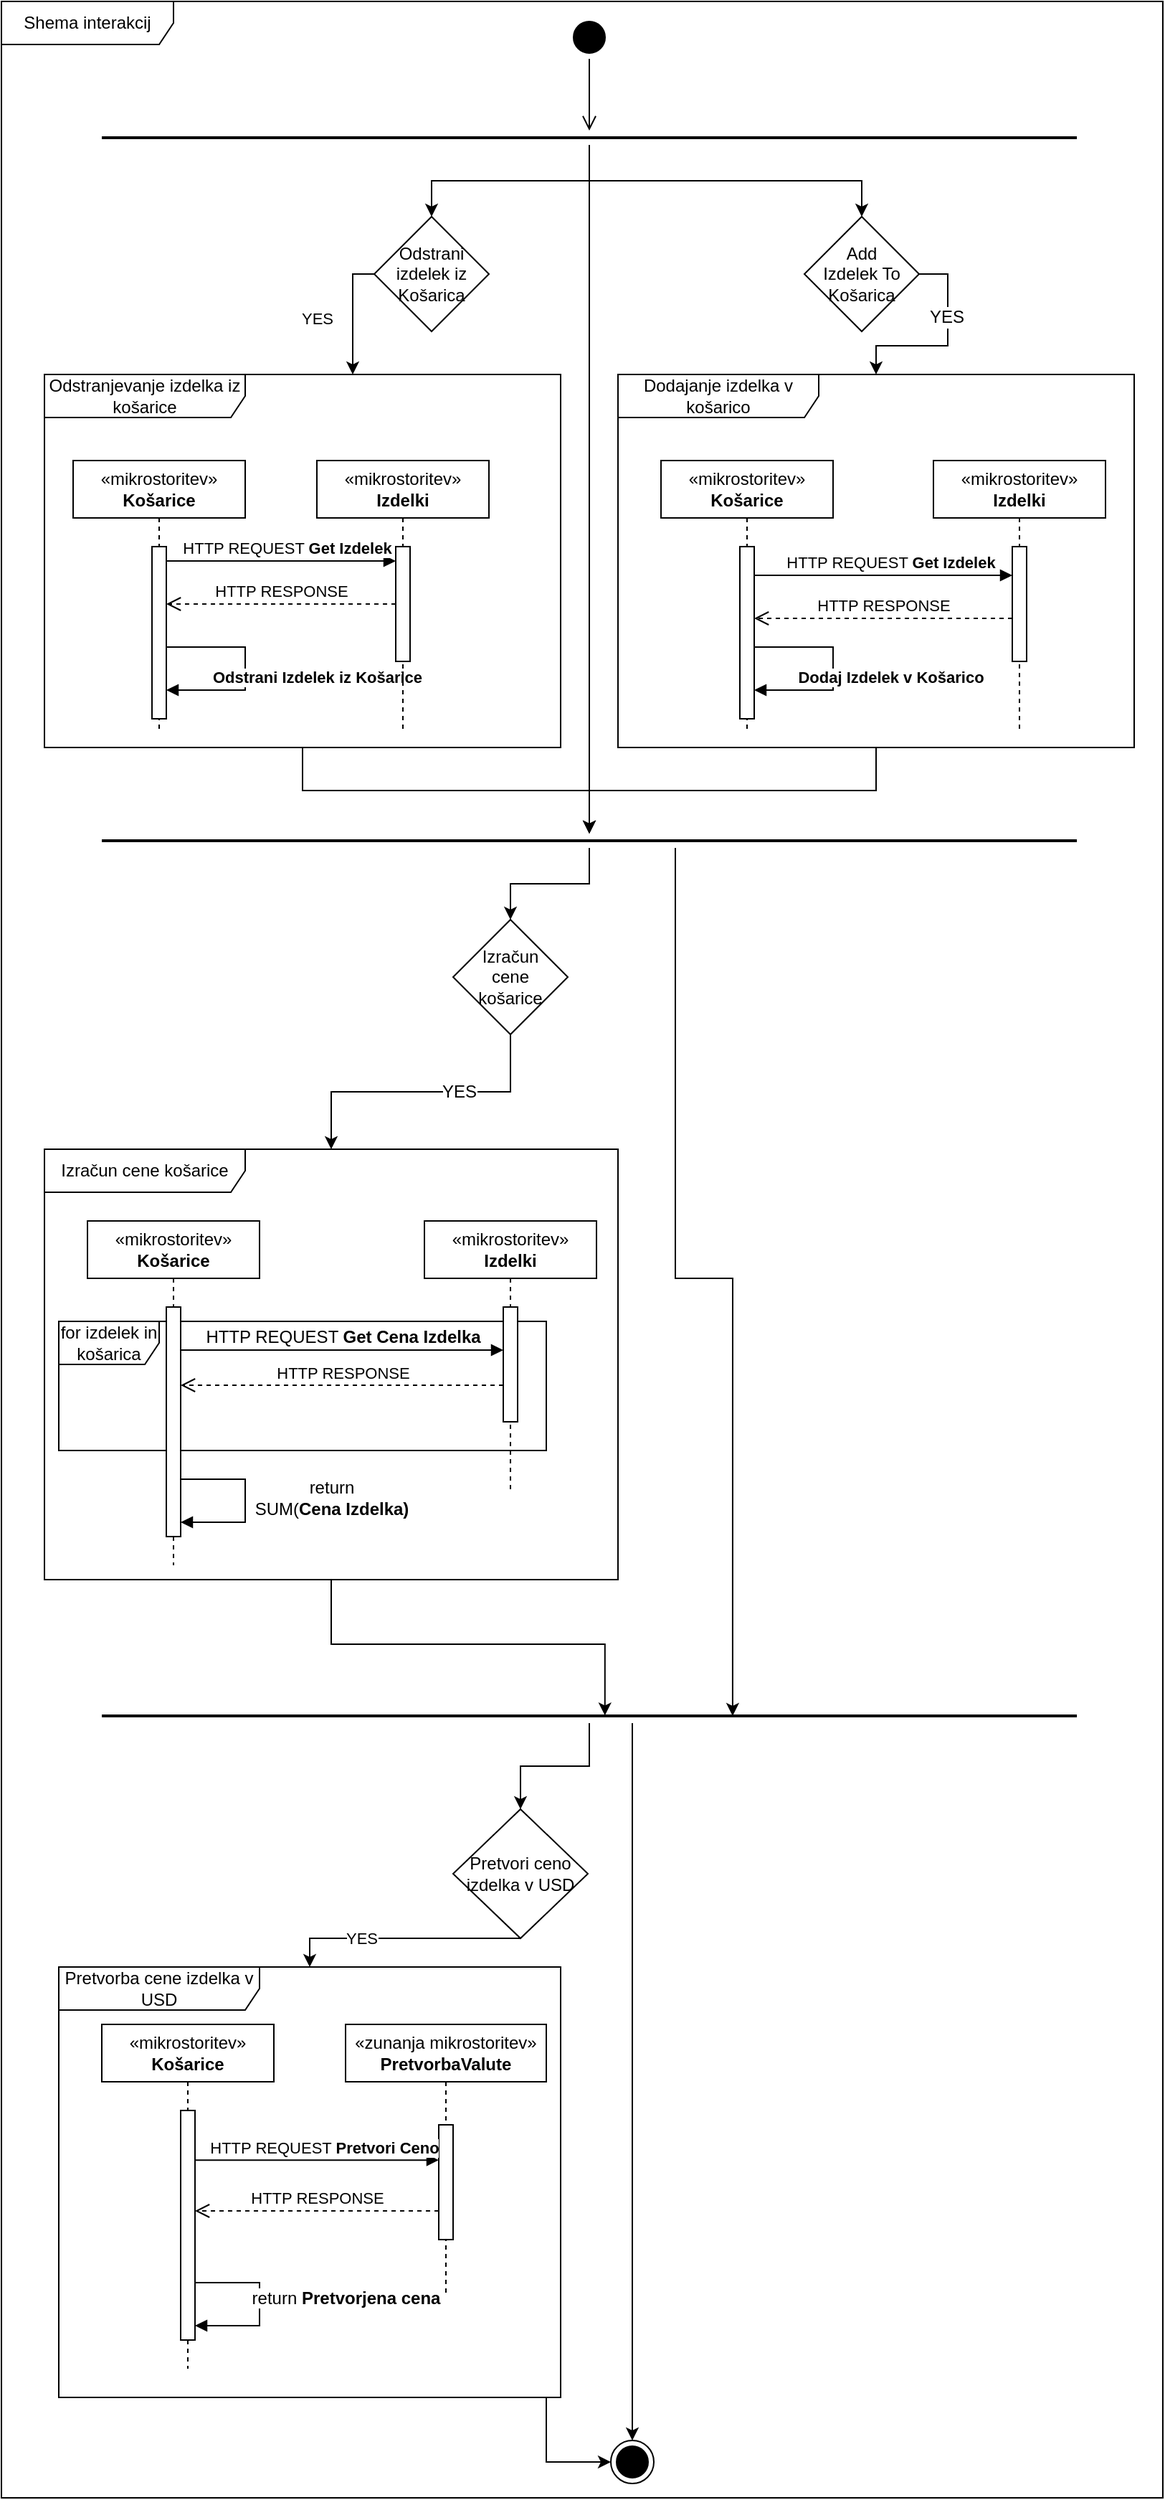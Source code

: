 <mxfile version="20.8.0" type="device"><diagram id="vwIaIcyhZmtVb6L2yKm8" name="Page-1"><mxGraphModel dx="2589" dy="1424" grid="1" gridSize="10" guides="1" tooltips="1" connect="1" arrows="1" fold="1" page="1" pageScale="1" pageWidth="827" pageHeight="1169" math="0" shadow="0"><root><mxCell id="0"/><mxCell id="1" parent="0"/><mxCell id="CDUhi3CJ7W0mHdFhsXBt-1" value="Shema interakcij" style="shape=umlFrame;whiteSpace=wrap;html=1;width=120;height=30;" parent="1" vertex="1"><mxGeometry x="10" y="40" width="810" height="1740" as="geometry"/></mxCell><mxCell id="AWrvgOG05erWAecbOeMO-2" style="edgeStyle=orthogonalEdgeStyle;rounded=0;orthogonalLoop=1;jettySize=auto;html=1;entryX=0.516;entryY=0.468;entryDx=0;entryDy=0;entryPerimeter=0;" edge="1" parent="1" source="CDUhi3CJ7W0mHdFhsXBt-52" target="AWrvgOG05erWAecbOeMO-1"><mxGeometry relative="1" as="geometry"/></mxCell><mxCell id="CDUhi3CJ7W0mHdFhsXBt-52" value="Izračun cene košarice" style="shape=umlFrame;whiteSpace=wrap;html=1;strokeColor=#000000;width=140;height=30;" parent="1" vertex="1"><mxGeometry x="40" y="840" width="400" height="300" as="geometry"/></mxCell><mxCell id="CDUhi3CJ7W0mHdFhsXBt-62" value="for izdelek in košarica" style="shape=umlFrame;whiteSpace=wrap;html=1;strokeColor=#000000;fontSize=12;width=70;height=30;" parent="1" vertex="1"><mxGeometry x="50" y="960" width="340" height="90" as="geometry"/></mxCell><mxCell id="CDUhi3CJ7W0mHdFhsXBt-2" value="" style="ellipse;html=1;shape=startState;fillColor=#000000;strokeColor=#000000;" parent="1" vertex="1"><mxGeometry x="405" y="50" width="30" height="30" as="geometry"/></mxCell><mxCell id="CDUhi3CJ7W0mHdFhsXBt-3" value="" style="edgeStyle=orthogonalEdgeStyle;html=1;verticalAlign=bottom;endArrow=open;endSize=8;strokeColor=#000000;rounded=0;" parent="1" source="CDUhi3CJ7W0mHdFhsXBt-2" edge="1"><mxGeometry relative="1" as="geometry"><mxPoint x="420" y="130" as="targetPoint"/><Array as="points"><mxPoint x="420" y="100"/><mxPoint x="420" y="100"/></Array></mxGeometry></mxCell><mxCell id="CDUhi3CJ7W0mHdFhsXBt-4" value="" style="ellipse;html=1;shape=endState;fillColor=#000000;strokeColor=#000000;" parent="1" vertex="1"><mxGeometry x="435" y="1740" width="30" height="30" as="geometry"/></mxCell><mxCell id="CDUhi3CJ7W0mHdFhsXBt-50" style="edgeStyle=orthogonalEdgeStyle;rounded=0;orthogonalLoop=1;jettySize=auto;html=1;strokeColor=#000000;fontSize=12;" parent="1" source="CDUhi3CJ7W0mHdFhsXBt-5" target="CDUhi3CJ7W0mHdFhsXBt-48" edge="1"><mxGeometry relative="1" as="geometry"/></mxCell><mxCell id="CDUhi3CJ7W0mHdFhsXBt-5" value="Odstranjevanje izdelka iz košarice" style="shape=umlFrame;whiteSpace=wrap;html=1;strokeColor=#000000;width=140;height=30;" parent="1" vertex="1"><mxGeometry x="40" y="300" width="360" height="260" as="geometry"/></mxCell><mxCell id="CDUhi3CJ7W0mHdFhsXBt-13" value="«mikrostoritev»&lt;br&gt;&lt;b&gt;Košarice&lt;/b&gt;" style="shape=umlLifeline;perimeter=lifelinePerimeter;whiteSpace=wrap;html=1;container=1;collapsible=0;recursiveResize=0;outlineConnect=0;strokeColor=#000000;" parent="1" vertex="1"><mxGeometry x="60" y="360" width="120" height="190" as="geometry"/></mxCell><mxCell id="CDUhi3CJ7W0mHdFhsXBt-20" value="" style="html=1;points=[];perimeter=orthogonalPerimeter;strokeColor=#000000;" parent="CDUhi3CJ7W0mHdFhsXBt-13" vertex="1"><mxGeometry x="55" y="60" width="10" height="120" as="geometry"/></mxCell><mxCell id="CDUhi3CJ7W0mHdFhsXBt-24" value="&lt;b&gt;Odstrani Izdelek iz Košarice&lt;/b&gt;" style="html=1;verticalAlign=bottom;endArrow=block;rounded=0;strokeColor=#000000;" parent="CDUhi3CJ7W0mHdFhsXBt-13" target="CDUhi3CJ7W0mHdFhsXBt-20" edge="1"><mxGeometry x="0.214" y="-50" width="80" relative="1" as="geometry"><mxPoint x="65" y="130" as="sourcePoint"/><mxPoint x="145" y="130" as="targetPoint"/><Array as="points"><mxPoint x="120" y="130"/><mxPoint x="120" y="160"/></Array><mxPoint x="50" y="50" as="offset"/></mxGeometry></mxCell><mxCell id="CDUhi3CJ7W0mHdFhsXBt-14" value="«mikrostoritev»&lt;br&gt;&lt;b&gt;Izdelki&lt;/b&gt;" style="shape=umlLifeline;perimeter=lifelinePerimeter;whiteSpace=wrap;html=1;container=1;collapsible=0;recursiveResize=0;outlineConnect=0;strokeColor=#000000;" parent="1" vertex="1"><mxGeometry x="230" y="360" width="120" height="190" as="geometry"/></mxCell><mxCell id="CDUhi3CJ7W0mHdFhsXBt-21" value="" style="html=1;points=[];perimeter=orthogonalPerimeter;strokeColor=#000000;" parent="CDUhi3CJ7W0mHdFhsXBt-14" vertex="1"><mxGeometry x="55" y="60" width="10" height="80" as="geometry"/></mxCell><mxCell id="CDUhi3CJ7W0mHdFhsXBt-15" value="HTTP REQUEST &lt;b&gt;Get Izdelek&lt;/b&gt;" style="html=1;verticalAlign=bottom;endArrow=block;rounded=0;strokeColor=#000000;" parent="1" source="CDUhi3CJ7W0mHdFhsXBt-20" target="CDUhi3CJ7W0mHdFhsXBt-21" edge="1"><mxGeometry x="0.05" width="80" relative="1" as="geometry"><mxPoint x="300" y="294.5" as="sourcePoint"/><mxPoint x="380" y="294.5" as="targetPoint"/><Array as="points"><mxPoint x="280" y="430"/></Array><mxPoint as="offset"/></mxGeometry></mxCell><mxCell id="CDUhi3CJ7W0mHdFhsXBt-16" value="HTTP RESPONSE" style="html=1;verticalAlign=bottom;endArrow=open;dashed=1;endSize=8;rounded=0;strokeColor=#000000;" parent="1" source="CDUhi3CJ7W0mHdFhsXBt-21" target="CDUhi3CJ7W0mHdFhsXBt-20" edge="1"><mxGeometry relative="1" as="geometry"><mxPoint x="460" y="330" as="sourcePoint"/><mxPoint x="380" y="330" as="targetPoint"/><Array as="points"><mxPoint x="260" y="460"/></Array></mxGeometry></mxCell><mxCell id="CDUhi3CJ7W0mHdFhsXBt-28" style="edgeStyle=orthogonalEdgeStyle;rounded=0;orthogonalLoop=1;jettySize=auto;html=1;strokeColor=#000000;exitX=0;exitY=0.5;exitDx=0;exitDy=0;" parent="1" source="CDUhi3CJ7W0mHdFhsXBt-27" target="CDUhi3CJ7W0mHdFhsXBt-5" edge="1"><mxGeometry relative="1" as="geometry"><Array as="points"><mxPoint x="255" y="230"/></Array></mxGeometry></mxCell><mxCell id="CDUhi3CJ7W0mHdFhsXBt-29" value="YES" style="edgeLabel;html=1;align=center;verticalAlign=middle;resizable=0;points=[];" parent="CDUhi3CJ7W0mHdFhsXBt-28" vertex="1" connectable="0"><mxGeometry x="0.252" y="-2" relative="1" as="geometry"><mxPoint x="-23" y="-7" as="offset"/></mxGeometry></mxCell><mxCell id="CDUhi3CJ7W0mHdFhsXBt-27" value="Odstrani izdelek iz Košarica" style="rhombus;whiteSpace=wrap;html=1;strokeColor=#000000;" parent="1" vertex="1"><mxGeometry x="270" y="190" width="80" height="80" as="geometry"/></mxCell><mxCell id="CDUhi3CJ7W0mHdFhsXBt-33" style="edgeStyle=orthogonalEdgeStyle;rounded=0;orthogonalLoop=1;jettySize=auto;html=1;strokeColor=#000000;" parent="1" source="CDUhi3CJ7W0mHdFhsXBt-32" target="CDUhi3CJ7W0mHdFhsXBt-27" edge="1"><mxGeometry relative="1" as="geometry"/></mxCell><mxCell id="CDUhi3CJ7W0mHdFhsXBt-35" style="edgeStyle=orthogonalEdgeStyle;rounded=0;orthogonalLoop=1;jettySize=auto;html=1;strokeColor=#000000;fontSize=12;" parent="1" source="CDUhi3CJ7W0mHdFhsXBt-32" target="CDUhi3CJ7W0mHdFhsXBt-34" edge="1"><mxGeometry relative="1" as="geometry"/></mxCell><mxCell id="CDUhi3CJ7W0mHdFhsXBt-49" style="edgeStyle=orthogonalEdgeStyle;rounded=0;orthogonalLoop=1;jettySize=auto;html=1;strokeColor=#000000;fontSize=12;" parent="1" source="CDUhi3CJ7W0mHdFhsXBt-32" target="CDUhi3CJ7W0mHdFhsXBt-48" edge="1"><mxGeometry relative="1" as="geometry"/></mxCell><mxCell id="CDUhi3CJ7W0mHdFhsXBt-32" value="" style="line;strokeWidth=2;html=1;strokeColor=#000000;" parent="1" vertex="1"><mxGeometry x="80" y="130" width="680" height="10" as="geometry"/></mxCell><mxCell id="CDUhi3CJ7W0mHdFhsXBt-39" style="edgeStyle=orthogonalEdgeStyle;rounded=0;orthogonalLoop=1;jettySize=auto;html=1;strokeColor=#000000;fontSize=12;" parent="1" source="CDUhi3CJ7W0mHdFhsXBt-34" target="CDUhi3CJ7W0mHdFhsXBt-36" edge="1"><mxGeometry relative="1" as="geometry"><Array as="points"><mxPoint x="670" y="230"/><mxPoint x="670" y="280"/><mxPoint x="620" y="280"/></Array></mxGeometry></mxCell><mxCell id="CDUhi3CJ7W0mHdFhsXBt-40" value="YES" style="edgeLabel;html=1;align=center;verticalAlign=middle;resizable=0;points=[];fontSize=12;" parent="CDUhi3CJ7W0mHdFhsXBt-39" vertex="1" connectable="0"><mxGeometry x="-0.286" y="-1" relative="1" as="geometry"><mxPoint as="offset"/></mxGeometry></mxCell><mxCell id="CDUhi3CJ7W0mHdFhsXBt-34" value="&lt;font style=&quot;font-size: 12px;&quot;&gt;Add &lt;br&gt;Izdelek To &lt;br&gt;Košarica&lt;/font&gt;" style="rhombus;whiteSpace=wrap;html=1;strokeColor=#000000;" parent="1" vertex="1"><mxGeometry x="570" y="190" width="80" height="80" as="geometry"/></mxCell><mxCell id="CDUhi3CJ7W0mHdFhsXBt-70" style="edgeStyle=orthogonalEdgeStyle;rounded=0;orthogonalLoop=1;jettySize=auto;html=1;strokeColor=#000000;fontSize=12;" parent="1" source="CDUhi3CJ7W0mHdFhsXBt-36" target="CDUhi3CJ7W0mHdFhsXBt-48" edge="1"><mxGeometry relative="1" as="geometry"/></mxCell><mxCell id="CDUhi3CJ7W0mHdFhsXBt-36" value="Dodajanje izdelka v košarico" style="shape=umlFrame;whiteSpace=wrap;html=1;strokeColor=#000000;width=140;height=30;" parent="1" vertex="1"><mxGeometry x="440" y="300" width="360" height="260" as="geometry"/></mxCell><mxCell id="CDUhi3CJ7W0mHdFhsXBt-41" value="«mikrostoritev»&lt;br&gt;&lt;b&gt;Košarice&lt;/b&gt;" style="shape=umlLifeline;perimeter=lifelinePerimeter;whiteSpace=wrap;html=1;container=1;collapsible=0;recursiveResize=0;outlineConnect=0;strokeColor=#000000;" parent="1" vertex="1"><mxGeometry x="470" y="360" width="120" height="190" as="geometry"/></mxCell><mxCell id="CDUhi3CJ7W0mHdFhsXBt-42" value="" style="html=1;points=[];perimeter=orthogonalPerimeter;strokeColor=#000000;" parent="CDUhi3CJ7W0mHdFhsXBt-41" vertex="1"><mxGeometry x="55" y="60" width="10" height="120" as="geometry"/></mxCell><mxCell id="CDUhi3CJ7W0mHdFhsXBt-43" value="&lt;b&gt;Dodaj Izdelek v Košarico&lt;/b&gt;" style="html=1;verticalAlign=bottom;endArrow=block;rounded=0;strokeColor=#000000;" parent="CDUhi3CJ7W0mHdFhsXBt-41" target="CDUhi3CJ7W0mHdFhsXBt-42" edge="1"><mxGeometry x="0.214" y="-40" width="80" relative="1" as="geometry"><mxPoint x="65" y="130" as="sourcePoint"/><mxPoint x="145" y="130" as="targetPoint"/><Array as="points"><mxPoint x="120" y="130"/><mxPoint x="120" y="160"/></Array><mxPoint x="40" y="40" as="offset"/></mxGeometry></mxCell><mxCell id="CDUhi3CJ7W0mHdFhsXBt-44" value="«mikrostoritev»&lt;br&gt;&lt;b&gt;Izdelki&lt;/b&gt;" style="shape=umlLifeline;perimeter=lifelinePerimeter;whiteSpace=wrap;html=1;container=1;collapsible=0;recursiveResize=0;outlineConnect=0;strokeColor=#000000;" parent="1" vertex="1"><mxGeometry x="660" y="360" width="120" height="190" as="geometry"/></mxCell><mxCell id="CDUhi3CJ7W0mHdFhsXBt-45" value="" style="html=1;points=[];perimeter=orthogonalPerimeter;strokeColor=#000000;" parent="CDUhi3CJ7W0mHdFhsXBt-44" vertex="1"><mxGeometry x="55" y="60" width="10" height="80" as="geometry"/></mxCell><mxCell id="CDUhi3CJ7W0mHdFhsXBt-46" value="HTTP REQUEST &lt;b&gt;Get Izdelek&lt;/b&gt;" style="html=1;verticalAlign=bottom;endArrow=block;rounded=0;strokeColor=#000000;" parent="1" source="CDUhi3CJ7W0mHdFhsXBt-42" target="CDUhi3CJ7W0mHdFhsXBt-45" edge="1"><mxGeometry x="0.05" width="80" relative="1" as="geometry"><mxPoint x="540" y="440" as="sourcePoint"/><mxPoint x="700" y="440" as="targetPoint"/><Array as="points"><mxPoint x="695" y="440"/></Array><mxPoint as="offset"/></mxGeometry></mxCell><mxCell id="CDUhi3CJ7W0mHdFhsXBt-47" value="HTTP RESPONSE" style="html=1;verticalAlign=bottom;endArrow=open;dashed=1;endSize=8;rounded=0;strokeColor=#000000;" parent="1" source="CDUhi3CJ7W0mHdFhsXBt-45" target="CDUhi3CJ7W0mHdFhsXBt-42" edge="1"><mxGeometry relative="1" as="geometry"><mxPoint x="700" y="470" as="sourcePoint"/><mxPoint x="540" y="470" as="targetPoint"/><Array as="points"><mxPoint x="675" y="470"/></Array></mxGeometry></mxCell><mxCell id="CDUhi3CJ7W0mHdFhsXBt-54" style="edgeStyle=orthogonalEdgeStyle;rounded=0;orthogonalLoop=1;jettySize=auto;html=1;strokeColor=#000000;fontSize=12;" parent="1" source="CDUhi3CJ7W0mHdFhsXBt-48" target="CDUhi3CJ7W0mHdFhsXBt-53" edge="1"><mxGeometry relative="1" as="geometry"/></mxCell><mxCell id="AWrvgOG05erWAecbOeMO-4" style="edgeStyle=orthogonalEdgeStyle;rounded=0;orthogonalLoop=1;jettySize=auto;html=1;entryX=0.647;entryY=0.5;entryDx=0;entryDy=0;entryPerimeter=0;" edge="1" parent="1" source="CDUhi3CJ7W0mHdFhsXBt-48" target="AWrvgOG05erWAecbOeMO-1"><mxGeometry relative="1" as="geometry"><Array as="points"><mxPoint x="480" y="930"/><mxPoint x="520" y="930"/></Array></mxGeometry></mxCell><mxCell id="CDUhi3CJ7W0mHdFhsXBt-48" value="" style="line;strokeWidth=2;html=1;strokeColor=#000000;" parent="1" vertex="1"><mxGeometry x="80" y="620" width="680" height="10" as="geometry"/></mxCell><mxCell id="CDUhi3CJ7W0mHdFhsXBt-55" style="edgeStyle=orthogonalEdgeStyle;rounded=0;orthogonalLoop=1;jettySize=auto;html=1;strokeColor=#000000;fontSize=12;" parent="1" source="CDUhi3CJ7W0mHdFhsXBt-53" target="CDUhi3CJ7W0mHdFhsXBt-52" edge="1"><mxGeometry relative="1" as="geometry"/></mxCell><mxCell id="CDUhi3CJ7W0mHdFhsXBt-56" value="YES" style="edgeLabel;html=1;align=center;verticalAlign=middle;resizable=0;points=[];fontSize=12;" parent="CDUhi3CJ7W0mHdFhsXBt-55" vertex="1" connectable="0"><mxGeometry x="-0.254" relative="1" as="geometry"><mxPoint as="offset"/></mxGeometry></mxCell><mxCell id="CDUhi3CJ7W0mHdFhsXBt-53" value="Izračun&lt;br&gt;cene&lt;br&gt;košarice" style="rhombus;whiteSpace=wrap;html=1;strokeColor=#000000;fontSize=12;" parent="1" vertex="1"><mxGeometry x="325" y="680" width="80" height="80" as="geometry"/></mxCell><mxCell id="CDUhi3CJ7W0mHdFhsXBt-57" value="«mikrostoritev»&lt;br&gt;&lt;b&gt;Košarice&lt;/b&gt;" style="shape=umlLifeline;perimeter=lifelinePerimeter;whiteSpace=wrap;html=1;container=1;collapsible=0;recursiveResize=0;outlineConnect=0;strokeColor=#000000;" parent="1" vertex="1"><mxGeometry x="70" y="890" width="120" height="240" as="geometry"/></mxCell><mxCell id="CDUhi3CJ7W0mHdFhsXBt-58" value="" style="html=1;points=[];perimeter=orthogonalPerimeter;strokeColor=#000000;" parent="CDUhi3CJ7W0mHdFhsXBt-57" vertex="1"><mxGeometry x="55" y="60" width="10" height="160" as="geometry"/></mxCell><mxCell id="CDUhi3CJ7W0mHdFhsXBt-65" value="return &lt;br&gt;SUM(&lt;b&gt;Cena Izdelka)&lt;/b&gt;" style="html=1;verticalAlign=bottom;endArrow=block;rounded=0;strokeColor=#000000;fontSize=12;" parent="CDUhi3CJ7W0mHdFhsXBt-57" target="CDUhi3CJ7W0mHdFhsXBt-58" edge="1"><mxGeometry x="0.25" y="-60" width="80" relative="1" as="geometry"><mxPoint x="65" y="180" as="sourcePoint"/><mxPoint x="145" y="180" as="targetPoint"/><Array as="points"><mxPoint x="110" y="180"/><mxPoint x="110" y="210"/></Array><mxPoint x="60" y="60" as="offset"/></mxGeometry></mxCell><mxCell id="CDUhi3CJ7W0mHdFhsXBt-60" value="«mikrostoritev»&lt;br&gt;&lt;b&gt;Izdelki&lt;/b&gt;" style="shape=umlLifeline;perimeter=lifelinePerimeter;whiteSpace=wrap;html=1;container=1;collapsible=0;recursiveResize=0;outlineConnect=0;strokeColor=#000000;" parent="1" vertex="1"><mxGeometry x="305" y="890" width="120" height="190" as="geometry"/></mxCell><mxCell id="CDUhi3CJ7W0mHdFhsXBt-61" value="" style="html=1;points=[];perimeter=orthogonalPerimeter;strokeColor=#000000;" parent="CDUhi3CJ7W0mHdFhsXBt-60" vertex="1"><mxGeometry x="55" y="60" width="10" height="80" as="geometry"/></mxCell><mxCell id="CDUhi3CJ7W0mHdFhsXBt-63" value="HTTP REQUEST &lt;b&gt;Get Cena Izdelka&lt;/b&gt;" style="html=1;verticalAlign=bottom;endArrow=block;rounded=0;strokeColor=#000000;fontSize=12;" parent="1" source="CDUhi3CJ7W0mHdFhsXBt-58" target="CDUhi3CJ7W0mHdFhsXBt-61" edge="1"><mxGeometry width="80" relative="1" as="geometry"><mxPoint x="180" y="980" as="sourcePoint"/><mxPoint x="260" y="980" as="targetPoint"/><Array as="points"><mxPoint x="260" y="980"/></Array></mxGeometry></mxCell><mxCell id="CDUhi3CJ7W0mHdFhsXBt-64" value="HTTP RESPONSE" style="html=1;verticalAlign=bottom;endArrow=open;dashed=1;endSize=8;rounded=0;strokeColor=#000000;" parent="1" source="CDUhi3CJ7W0mHdFhsXBt-61" target="CDUhi3CJ7W0mHdFhsXBt-58" edge="1"><mxGeometry relative="1" as="geometry"><mxPoint x="350" y="1004.5" as="sourcePoint"/><mxPoint x="170" y="1004.5" as="targetPoint"/><Array as="points"><mxPoint x="310" y="1004.5"/></Array></mxGeometry></mxCell><mxCell id="AWrvgOG05erWAecbOeMO-6" style="edgeStyle=orthogonalEdgeStyle;rounded=0;orthogonalLoop=1;jettySize=auto;html=1;entryX=0.5;entryY=0;entryDx=0;entryDy=0;" edge="1" parent="1" source="AWrvgOG05erWAecbOeMO-1" target="CDUhi3CJ7W0mHdFhsXBt-4"><mxGeometry relative="1" as="geometry"><Array as="points"><mxPoint x="450" y="1720"/><mxPoint x="450" y="1720"/></Array></mxGeometry></mxCell><mxCell id="AWrvgOG05erWAecbOeMO-7" style="edgeStyle=orthogonalEdgeStyle;rounded=0;orthogonalLoop=1;jettySize=auto;html=1;" edge="1" parent="1" source="AWrvgOG05erWAecbOeMO-1" target="AWrvgOG05erWAecbOeMO-5"><mxGeometry relative="1" as="geometry"/></mxCell><mxCell id="AWrvgOG05erWAecbOeMO-1" value="" style="line;strokeWidth=2;html=1;strokeColor=#000000;" vertex="1" parent="1"><mxGeometry x="80" y="1230" width="680" height="10" as="geometry"/></mxCell><mxCell id="AWrvgOG05erWAecbOeMO-17" style="edgeStyle=orthogonalEdgeStyle;rounded=0;orthogonalLoop=1;jettySize=auto;html=1;" edge="1" parent="1" source="AWrvgOG05erWAecbOeMO-5" target="AWrvgOG05erWAecbOeMO-8"><mxGeometry relative="1" as="geometry"><Array as="points"><mxPoint x="225" y="1390"/></Array></mxGeometry></mxCell><mxCell id="AWrvgOG05erWAecbOeMO-18" value="YES" style="edgeLabel;html=1;align=center;verticalAlign=middle;resizable=0;points=[];" vertex="1" connectable="0" parent="AWrvgOG05erWAecbOeMO-17"><mxGeometry x="0.334" relative="1" as="geometry"><mxPoint as="offset"/></mxGeometry></mxCell><mxCell id="AWrvgOG05erWAecbOeMO-5" value="Pretvori ceno izdelka v USD" style="rhombus;whiteSpace=wrap;html=1;strokeColor=#000000;fontSize=12;" vertex="1" parent="1"><mxGeometry x="325" y="1300" width="94" height="90" as="geometry"/></mxCell><mxCell id="AWrvgOG05erWAecbOeMO-19" style="edgeStyle=orthogonalEdgeStyle;rounded=0;orthogonalLoop=1;jettySize=auto;html=1;" edge="1" parent="1" source="AWrvgOG05erWAecbOeMO-8" target="CDUhi3CJ7W0mHdFhsXBt-4"><mxGeometry relative="1" as="geometry"><Array as="points"><mxPoint x="390" y="1755"/></Array></mxGeometry></mxCell><mxCell id="AWrvgOG05erWAecbOeMO-8" value="Pretvorba cene izdelka v USD" style="shape=umlFrame;whiteSpace=wrap;html=1;strokeColor=#000000;width=140;height=30;" vertex="1" parent="1"><mxGeometry x="50" y="1410" width="350" height="300" as="geometry"/></mxCell><mxCell id="AWrvgOG05erWAecbOeMO-9" value="«mikrostoritev»&lt;br&gt;&lt;b&gt;Košarice&lt;/b&gt;" style="shape=umlLifeline;perimeter=lifelinePerimeter;whiteSpace=wrap;html=1;container=1;collapsible=0;recursiveResize=0;outlineConnect=0;strokeColor=#000000;" vertex="1" parent="1"><mxGeometry x="80" y="1450" width="120" height="240" as="geometry"/></mxCell><mxCell id="AWrvgOG05erWAecbOeMO-10" value="" style="html=1;points=[];perimeter=orthogonalPerimeter;strokeColor=#000000;" vertex="1" parent="AWrvgOG05erWAecbOeMO-9"><mxGeometry x="55" y="60" width="10" height="160" as="geometry"/></mxCell><mxCell id="AWrvgOG05erWAecbOeMO-11" value="return &lt;b&gt;Pretvorjena cena&lt;/b&gt;" style="html=1;verticalAlign=bottom;endArrow=block;rounded=0;strokeColor=#000000;fontSize=12;" edge="1" parent="AWrvgOG05erWAecbOeMO-9" target="AWrvgOG05erWAecbOeMO-10"><mxGeometry x="0.083" y="60" width="80" relative="1" as="geometry"><mxPoint x="65" y="180" as="sourcePoint"/><mxPoint x="145" y="180" as="targetPoint"/><Array as="points"><mxPoint x="110" y="180"/><mxPoint x="110" y="210"/></Array><mxPoint as="offset"/></mxGeometry></mxCell><mxCell id="AWrvgOG05erWAecbOeMO-13" value="«zunanja mikrostoritev»&lt;br&gt;&lt;b&gt;PretvorbaValute&lt;/b&gt;" style="shape=umlLifeline;perimeter=lifelinePerimeter;whiteSpace=wrap;html=1;container=1;collapsible=0;recursiveResize=0;outlineConnect=0;strokeColor=#000000;" vertex="1" parent="1"><mxGeometry x="250" y="1450" width="140" height="190" as="geometry"/></mxCell><mxCell id="AWrvgOG05erWAecbOeMO-14" value="" style="html=1;points=[];perimeter=orthogonalPerimeter;strokeColor=#000000;" vertex="1" parent="AWrvgOG05erWAecbOeMO-13"><mxGeometry x="65" y="70" width="10" height="80" as="geometry"/></mxCell><mxCell id="AWrvgOG05erWAecbOeMO-15" value="HTTP REQUEST &lt;b&gt;Pretvori Ceno&lt;/b&gt;" style="html=1;verticalAlign=bottom;endArrow=block;rounded=0;strokeColor=#000000;" edge="1" parent="1" source="AWrvgOG05erWAecbOeMO-10" target="AWrvgOG05erWAecbOeMO-14"><mxGeometry x="0.05" width="80" relative="1" as="geometry"><mxPoint x="135" y="1544.6" as="sourcePoint"/><mxPoint x="315" y="1544.6" as="targetPoint"/><Array as="points"><mxPoint x="295" y="1544.6"/></Array><mxPoint as="offset"/></mxGeometry></mxCell><mxCell id="AWrvgOG05erWAecbOeMO-16" value="HTTP RESPONSE" style="html=1;verticalAlign=bottom;endArrow=open;dashed=1;endSize=8;rounded=0;strokeColor=#000000;" edge="1" parent="1" source="AWrvgOG05erWAecbOeMO-14" target="AWrvgOG05erWAecbOeMO-10"><mxGeometry relative="1" as="geometry"><mxPoint x="315" y="1580" as="sourcePoint"/><mxPoint x="135" y="1580" as="targetPoint"/><Array as="points"><mxPoint x="275" y="1580"/></Array></mxGeometry></mxCell></root></mxGraphModel></diagram></mxfile>